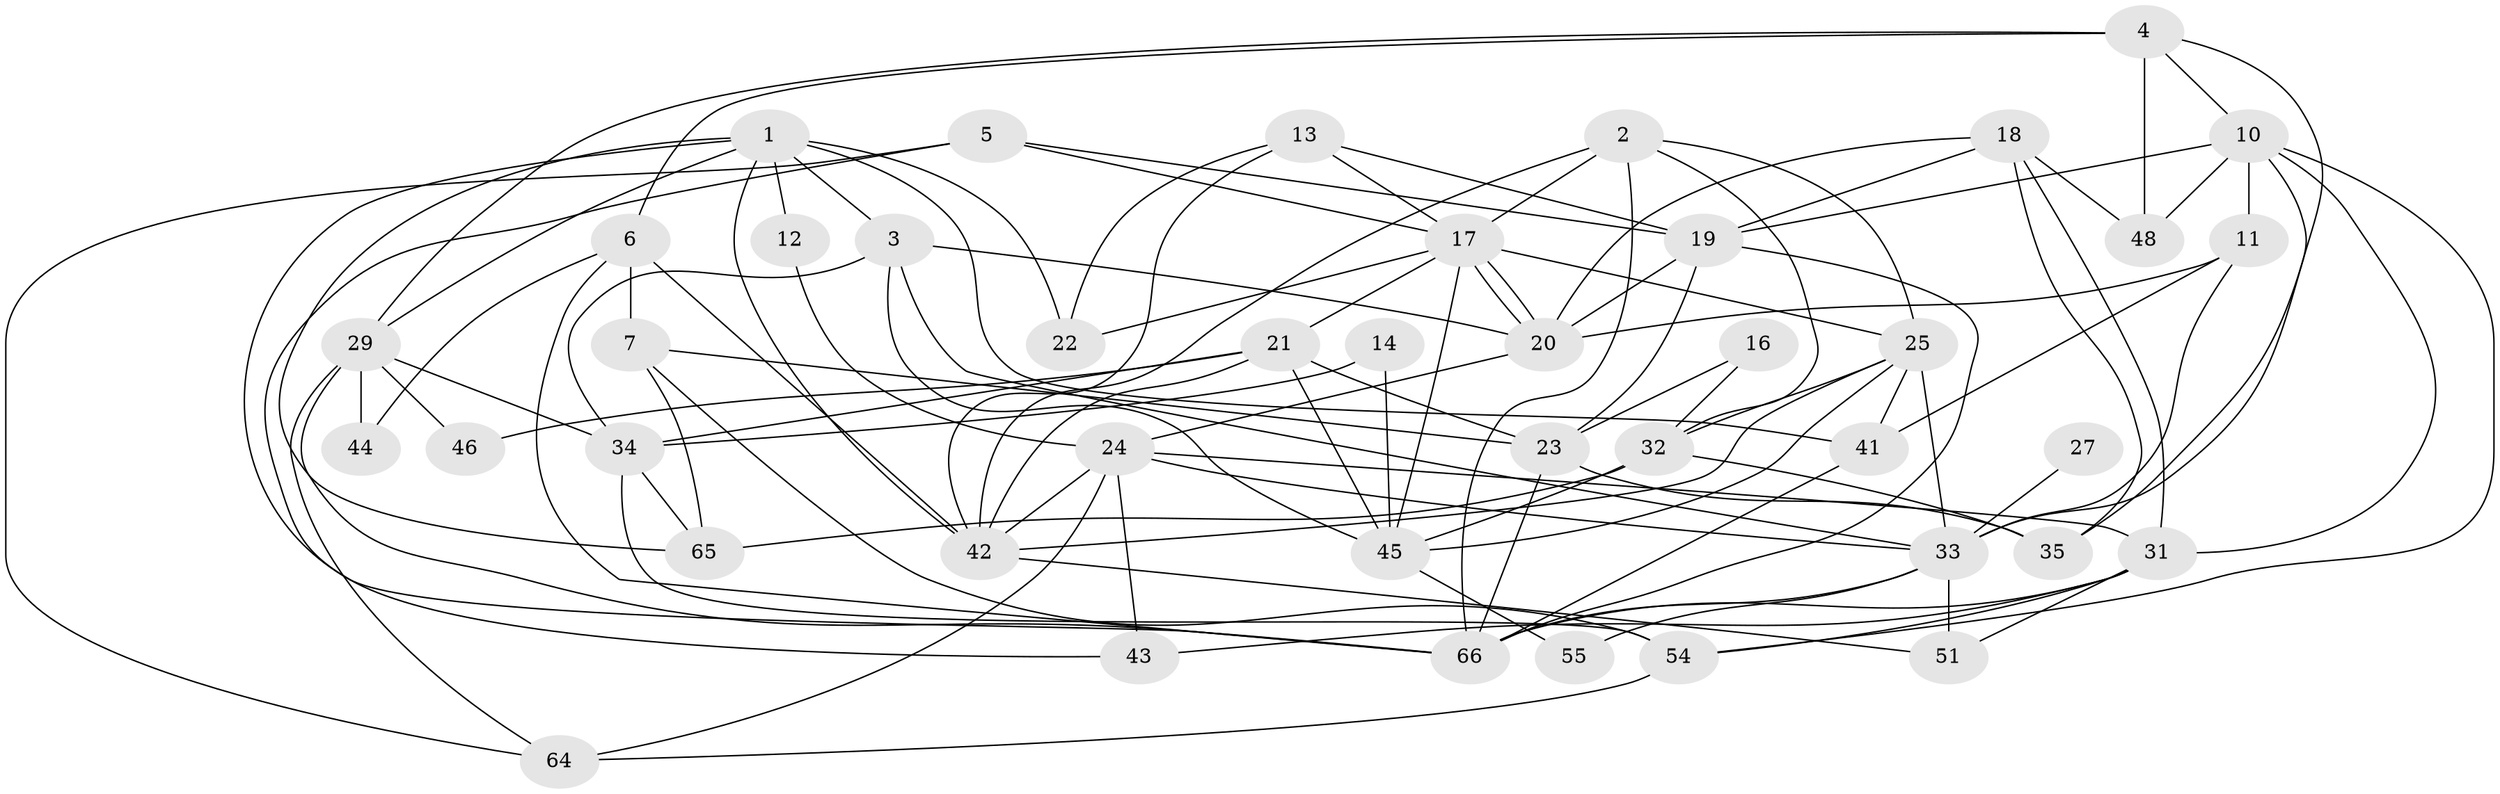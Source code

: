// Generated by graph-tools (version 1.1) at 2025/24/03/03/25 07:24:00]
// undirected, 42 vertices, 105 edges
graph export_dot {
graph [start="1"]
  node [color=gray90,style=filled];
  1 [super="+30"];
  2 [super="+9"];
  3 [super="+59"];
  4;
  5;
  6;
  7 [super="+8"];
  10 [super="+28"];
  11 [super="+49"];
  12;
  13 [super="+15"];
  14;
  16;
  17 [super="+39"];
  18 [super="+26"];
  19 [super="+58"];
  20 [super="+38"];
  21 [super="+37"];
  22;
  23 [super="+56"];
  24 [super="+47"];
  25 [super="+60"];
  27;
  29 [super="+40"];
  31 [super="+53"];
  32 [super="+50"];
  33 [super="+63"];
  34 [super="+36"];
  35;
  41 [super="+57"];
  42 [super="+61"];
  43;
  44;
  45 [super="+52"];
  46;
  48;
  51;
  54 [super="+62"];
  55;
  64;
  65;
  66 [super="+67"];
  1 -- 22;
  1 -- 12;
  1 -- 65;
  1 -- 66;
  1 -- 42;
  1 -- 29;
  1 -- 41;
  1 -- 3;
  2 -- 17;
  2 -- 32;
  2 -- 25;
  2 -- 42;
  2 -- 66;
  3 -- 33;
  3 -- 20;
  3 -- 34;
  3 -- 45;
  4 -- 10;
  4 -- 6;
  4 -- 29;
  4 -- 33;
  4 -- 48;
  5 -- 64;
  5 -- 19;
  5 -- 43;
  5 -- 17;
  6 -- 66;
  6 -- 42;
  6 -- 44;
  6 -- 7;
  7 -- 65;
  7 -- 54;
  7 -- 23;
  10 -- 31;
  10 -- 11;
  10 -- 48;
  10 -- 19;
  10 -- 35;
  10 -- 54;
  11 -- 41;
  11 -- 33;
  11 -- 20;
  12 -- 24;
  13 -- 22;
  13 -- 42;
  13 -- 17;
  13 -- 19;
  14 -- 34;
  14 -- 45;
  16 -- 32;
  16 -- 23;
  17 -- 20;
  17 -- 20;
  17 -- 22;
  17 -- 45;
  17 -- 25;
  17 -- 21;
  18 -- 48;
  18 -- 31;
  18 -- 19;
  18 -- 35;
  18 -- 20;
  19 -- 23;
  19 -- 66;
  19 -- 20 [weight=2];
  20 -- 24;
  21 -- 45;
  21 -- 42;
  21 -- 34;
  21 -- 23;
  21 -- 46;
  23 -- 66;
  23 -- 35;
  24 -- 31;
  24 -- 42;
  24 -- 64;
  24 -- 33;
  24 -- 43;
  25 -- 42;
  25 -- 41;
  25 -- 32;
  25 -- 33;
  25 -- 45;
  27 -- 33 [weight=2];
  29 -- 64;
  29 -- 44;
  29 -- 46;
  29 -- 66;
  29 -- 34;
  31 -- 66;
  31 -- 51;
  31 -- 43;
  31 -- 54;
  32 -- 35;
  32 -- 65;
  32 -- 45;
  33 -- 66;
  33 -- 51;
  33 -- 55;
  34 -- 54 [weight=2];
  34 -- 65;
  41 -- 66;
  42 -- 51;
  45 -- 55;
  54 -- 64;
}
